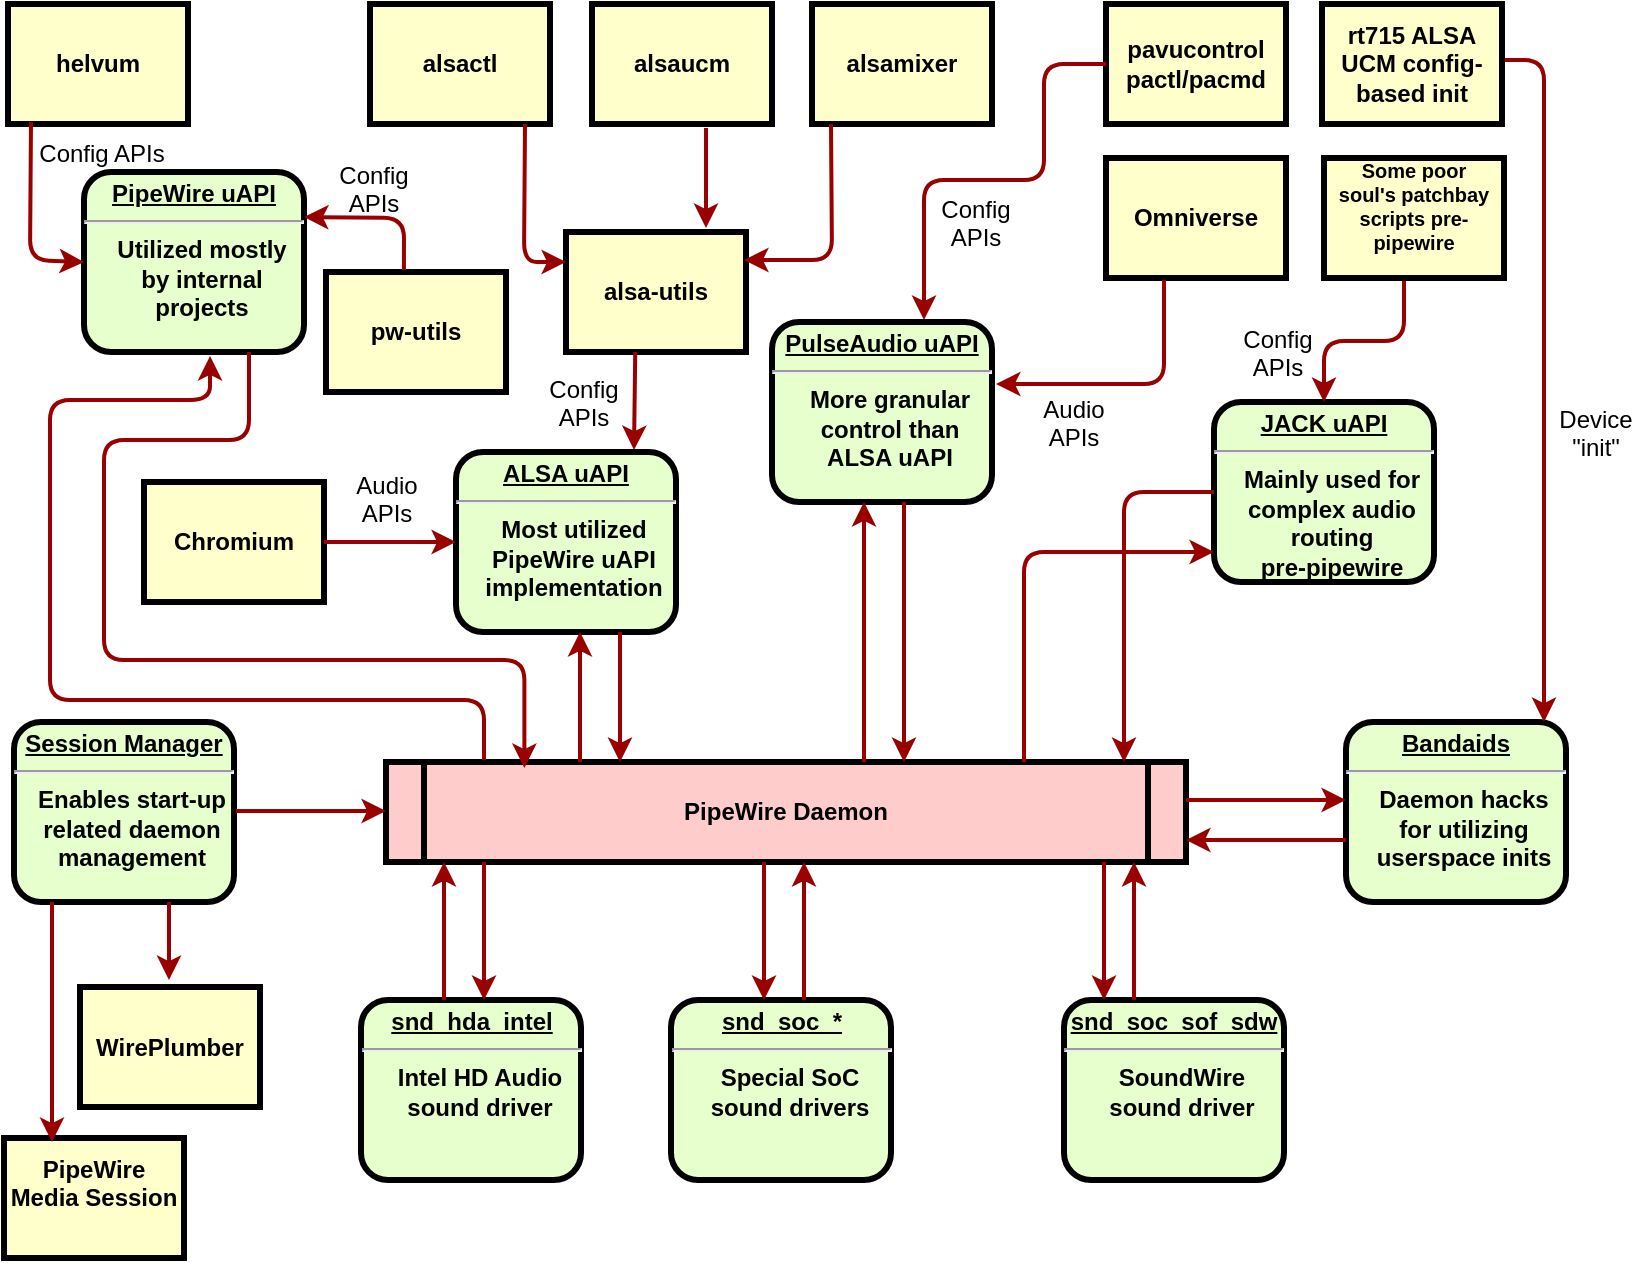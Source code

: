 <mxfile version="21.7.2" type="github">
  <diagram name="Page-1" id="c7558073-3199-34d8-9f00-42111426c3f3">
    <mxGraphModel dx="1434" dy="914" grid="1" gridSize="10" guides="1" tooltips="1" connect="1" arrows="1" fold="1" page="1" pageScale="1" pageWidth="826" pageHeight="1169" background="none" math="0" shadow="0">
      <root>
        <mxCell id="0" />
        <mxCell id="1" parent="0" />
        <mxCell id="2" value="&lt;p style=&quot;margin: 0px; margin-top: 4px; text-align: center; text-decoration: underline;&quot;&gt;&lt;strong&gt;ALSA uAPI&lt;br&gt;&lt;/strong&gt;&lt;/p&gt;&lt;hr&gt;&lt;p style=&quot;margin: 0px; margin-left: 8px;&quot;&gt;Most utilized&lt;/p&gt;&lt;p style=&quot;margin: 0px; margin-left: 8px;&quot;&gt;PipeWire uAPI&lt;/p&gt;&lt;p style=&quot;margin: 0px; margin-left: 8px;&quot;&gt;implementation&lt;br&gt;&lt;/p&gt;" style="verticalAlign=middle;align=center;overflow=fill;fontSize=12;fontFamily=Helvetica;html=1;rounded=1;fontStyle=1;strokeWidth=3;fillColor=#E6FFCC" parent="1" vertex="1">
          <mxGeometry x="236" y="236" width="110" height="90" as="geometry" />
        </mxCell>
        <mxCell id="3" value="alsa-utils" style="whiteSpace=wrap;align=center;verticalAlign=middle;fontStyle=1;strokeWidth=3;fillColor=#FFFFCC" parent="1" vertex="1">
          <mxGeometry x="291" y="126" width="90" height="60" as="geometry" />
        </mxCell>
        <UserObject label="Chromium" link="https://github.com/microsoft/wslg/issues/864" linkTarget="_blank" id="4">
          <mxCell style="whiteSpace=wrap;align=center;verticalAlign=middle;fontStyle=1;strokeWidth=3;fillColor=#FFFFCC" parent="1" vertex="1">
            <mxGeometry x="80" y="251" width="90" height="60" as="geometry" />
          </mxCell>
        </UserObject>
        <mxCell id="5" value="PipeWire Daemon" style="shape=process;whiteSpace=wrap;align=center;verticalAlign=middle;size=0.048;fontStyle=1;strokeWidth=3;fillColor=#FFCCCC" parent="1" vertex="1">
          <mxGeometry x="201.0" y="391" width="400" height="50" as="geometry" />
        </mxCell>
        <mxCell id="6" value="&lt;p style=&quot;margin: 0px; margin-top: 4px; text-align: center; text-decoration: underline;&quot;&gt;&lt;strong&gt;PulseAudio uAPI&lt;br&gt;&lt;/strong&gt;&lt;/p&gt;&lt;hr&gt;&lt;p style=&quot;margin: 0px; margin-left: 8px;&quot;&gt;More granular&lt;/p&gt;&lt;p style=&quot;margin: 0px; margin-left: 8px;&quot;&gt;control than&lt;/p&gt;&lt;p style=&quot;margin: 0px; margin-left: 8px;&quot;&gt;ALSA uAPI&lt;br&gt;&lt;/p&gt;" style="verticalAlign=middle;align=center;overflow=fill;fontSize=12;fontFamily=Helvetica;html=1;rounded=1;fontStyle=1;strokeWidth=3;fillColor=#E6FFCC" parent="1" vertex="1">
          <mxGeometry x="394" y="171" width="110" height="90" as="geometry" />
        </mxCell>
        <UserObject label="&lt;p style=&quot;margin: 0px; margin-top: 4px; text-align: center; text-decoration: underline;&quot;&gt;&lt;strong&gt;Bandaids&lt;br&gt;&lt;/strong&gt;&lt;/p&gt;&lt;hr&gt;&lt;p style=&quot;margin: 0px; margin-left: 8px;&quot;&gt;Daemon hacks&lt;/p&gt;&lt;p style=&quot;margin: 0px; margin-left: 8px;&quot;&gt;for utilizing&lt;/p&gt;&lt;p style=&quot;margin: 0px; margin-left: 8px;&quot;&gt;userspace inits&lt;br&gt;&lt;/p&gt;" link="https://pipewire.pages.freedesktop.org/wireplumber/configuration/alsa.html#device-properties" id="7">
          <mxCell style="verticalAlign=middle;align=center;overflow=fill;fontSize=12;fontFamily=Helvetica;html=1;rounded=1;fontStyle=1;strokeWidth=3;fillColor=#E6FFCC" parent="1" vertex="1">
            <mxGeometry x="681" y="371" width="110" height="90" as="geometry" />
          </mxCell>
        </UserObject>
        <mxCell id="8" value="&lt;p style=&quot;margin: 0px; margin-top: 4px; text-align: center; text-decoration: underline;&quot;&gt;&lt;strong&gt;JACK uAPI&lt;br&gt;&lt;/strong&gt;&lt;/p&gt;&lt;hr&gt;&lt;p style=&quot;margin: 0px; margin-left: 8px;&quot;&gt;Mainly used for&lt;/p&gt;&lt;p style=&quot;margin: 0px; margin-left: 8px;&quot;&gt;complex audio&lt;/p&gt;&lt;p style=&quot;margin: 0px; margin-left: 8px;&quot;&gt;routing&lt;/p&gt;&lt;p style=&quot;margin: 0px; margin-left: 8px;&quot;&gt;pre-pipewire&lt;br&gt;&lt;/p&gt;" style="verticalAlign=middle;align=center;overflow=fill;fontSize=12;fontFamily=Helvetica;html=1;rounded=1;fontStyle=1;strokeWidth=3;fillColor=#E6FFCC" parent="1" vertex="1">
          <mxGeometry x="615" y="211" width="110" height="90" as="geometry" />
        </mxCell>
        <UserObject label="&lt;p style=&quot;margin: 0px; margin-top: 4px; text-align: center; text-decoration: underline;&quot;&gt;&lt;strong&gt;snd_soc_sof_sdw&lt;br&gt;&lt;/strong&gt;&lt;/p&gt;&lt;hr&gt;&lt;p style=&quot;margin: 0px; margin-left: 8px;&quot;&gt;SoundWire&lt;/p&gt;&lt;p style=&quot;margin: 0px; margin-left: 8px;&quot;&gt;sound driver&lt;br&gt;&lt;/p&gt;" link="https://docs.kernel.org/driver-api/soundwire/summary.html" linkTarget="_blank" id="9">
          <mxCell style="verticalAlign=middle;align=center;overflow=fill;fontSize=12;fontFamily=Helvetica;html=1;rounded=1;fontStyle=1;strokeWidth=3;fillColor=#E6FFCC" parent="1" vertex="1">
            <mxGeometry x="540" y="510" width="110" height="90" as="geometry" />
          </mxCell>
        </UserObject>
        <UserObject label="&lt;p style=&quot;margin: 0px; margin-top: 4px; text-align: center; text-decoration: underline;&quot;&gt;&lt;strong&gt;snd_hda_intel&lt;br&gt;&lt;/strong&gt;&lt;/p&gt;&lt;hr&gt;&lt;p style=&quot;margin: 0px; margin-left: 8px;&quot;&gt;Intel HD Audio&lt;/p&gt;&lt;p style=&quot;margin: 0px; margin-left: 8px;&quot;&gt;sound driver&lt;br&gt;&lt;/p&gt;" link="https://docs.kernel.org/sound/hd-audio/notes.html" linkTarget="_blank" id="10">
          <mxCell style="verticalAlign=middle;align=center;overflow=fill;fontSize=12;fontFamily=Helvetica;html=1;rounded=1;fontStyle=1;strokeWidth=3;fillColor=#E6FFCC" parent="1" vertex="1">
            <mxGeometry x="188.5" y="510" width="110" height="90" as="geometry" />
          </mxCell>
        </UserObject>
        <mxCell id="12" value="pavucontrol&#xa;pactl/pacmd" style="whiteSpace=wrap;align=center;verticalAlign=middle;fontStyle=1;strokeWidth=3;fillColor=#FFFFCC" parent="1" vertex="1">
          <mxGeometry x="561" y="12.0" width="90" height="60" as="geometry" />
        </mxCell>
        <mxCell id="14" value="WirePlumber" style="whiteSpace=wrap;align=center;verticalAlign=middle;fontStyle=1;strokeWidth=3;fillColor=#FFFFCC" parent="1" vertex="1">
          <mxGeometry x="48.0" y="503.5" width="90" height="60" as="geometry" />
        </mxCell>
        <mxCell id="36" value="" style="edgeStyle=none;noEdgeStyle=1;strokeColor=#990000;strokeWidth=2;entryX=0.9;entryY=-0.011;entryDx=0;entryDy=0;entryPerimeter=0;" parent="1" edge="1">
          <mxGeometry width="100" height="100" relative="1" as="geometry">
            <mxPoint x="325.62" y="186" as="sourcePoint" />
            <mxPoint x="325" y="235.01" as="targetPoint" />
          </mxGeometry>
        </mxCell>
        <mxCell id="37" value="" style="edgeStyle=none;noEdgeStyle=1;strokeColor=#990000;strokeWidth=2" parent="1" source="4" target="2" edge="1">
          <mxGeometry width="100" height="100" relative="1" as="geometry">
            <mxPoint x="280" y="190" as="sourcePoint" />
            <mxPoint x="380" y="90" as="targetPoint" />
          </mxGeometry>
        </mxCell>
        <mxCell id="11" value="&lt;p style=&quot;margin: 0px; margin-top: 4px; text-align: center; text-decoration: underline;&quot;&gt;&lt;strong&gt;snd_soc_*&lt;br&gt;&lt;/strong&gt;&lt;/p&gt;&lt;hr&gt;&lt;p style=&quot;margin: 0px; margin-left: 8px;&quot;&gt;Special SoC&lt;/p&gt;&lt;p style=&quot;margin: 0px; margin-left: 8px;&quot;&gt;sound drivers&lt;br&gt;&lt;/p&gt;" style="verticalAlign=middle;align=center;overflow=fill;fontSize=12;fontFamily=Helvetica;html=1;rounded=1;fontStyle=1;strokeWidth=3;fillColor=#E6FFCC" parent="1" vertex="1">
          <mxGeometry x="343.5" y="510" width="110" height="90" as="geometry" />
        </mxCell>
        <mxCell id="52" value="Audio&#xa;APIs" style="text;spacingTop=-5;align=center" parent="1" vertex="1">
          <mxGeometry x="190" y="244" width="23" height="29" as="geometry" />
        </mxCell>
        <mxCell id="53" value="Config&#xa;APIs&#xa;" style="text;spacingTop=-5;align=center" parent="1" vertex="1">
          <mxGeometry x="285" y="196" width="30" height="20" as="geometry" />
        </mxCell>
        <mxCell id="55" value="" style="edgeStyle=elbowEdgeStyle;elbow=horizontal;strokeColor=#990000;strokeWidth=2" parent="1" edge="1">
          <mxGeometry width="100" height="100" relative="1" as="geometry">
            <mxPoint x="298" y="391" as="sourcePoint" />
            <mxPoint x="298" y="326" as="targetPoint" />
            <Array as="points">
              <mxPoint x="298" y="370" />
            </Array>
          </mxGeometry>
        </mxCell>
        <mxCell id="56" value="" style="edgeStyle=elbowEdgeStyle;elbow=horizontal;strokeColor=#990000;strokeWidth=2" parent="1" edge="1">
          <mxGeometry width="100" height="100" relative="1" as="geometry">
            <mxPoint x="318" y="326" as="sourcePoint" />
            <mxPoint x="318" y="391" as="targetPoint" />
            <Array as="points">
              <mxPoint x="318" y="360" />
            </Array>
          </mxGeometry>
        </mxCell>
        <mxCell id="58" value="" style="edgeStyle=elbowEdgeStyle;elbow=horizontal;strokeColor=#990000;strokeWidth=2" parent="1" source="5" target="6" edge="1">
          <mxGeometry width="100" height="100" relative="1" as="geometry">
            <mxPoint x="380" y="370" as="sourcePoint" />
            <mxPoint x="480" y="270" as="targetPoint" />
            <Array as="points">
              <mxPoint x="440" y="310" />
            </Array>
          </mxGeometry>
        </mxCell>
        <mxCell id="59" value="" style="edgeStyle=elbowEdgeStyle;elbow=horizontal;strokeColor=#990000;strokeWidth=2" parent="1" source="6" target="5" edge="1">
          <mxGeometry width="100" height="100" relative="1" as="geometry">
            <mxPoint x="350" y="370" as="sourcePoint" />
            <mxPoint x="450" y="270" as="targetPoint" />
            <Array as="points">
              <mxPoint x="460" y="320" />
            </Array>
          </mxGeometry>
        </mxCell>
        <mxCell id="62" value="Config&#xa;APIs&#xa;" style="text;spacingTop=-5;align=center" parent="1" vertex="1">
          <mxGeometry x="481.0" y="106.0" width="30" height="20" as="geometry" />
        </mxCell>
        <mxCell id="63" value="Config&#xa;APIs&#xa;" style="text;spacingTop=-5;align=center" parent="1" vertex="1">
          <mxGeometry x="632" y="171.0" width="30" height="20" as="geometry" />
        </mxCell>
        <mxCell id="64" value="Device&#xa;&quot;init&quot;&#xa;" style="text;spacingTop=-5;align=center" parent="1" vertex="1">
          <mxGeometry x="791.0" y="211.0" width="30" height="20" as="geometry" />
        </mxCell>
        <mxCell id="65" value="" style="edgeStyle=orthogonalEdgeStyle;elbow=horizontal;strokeColor=#990000;strokeWidth=2" parent="1" source="12" edge="1">
          <mxGeometry width="100" height="100" relative="1" as="geometry">
            <mxPoint x="360" y="80.0" as="sourcePoint" />
            <mxPoint x="470" y="170" as="targetPoint" />
            <Array as="points">
              <mxPoint x="530" y="42" />
              <mxPoint x="530" y="100" />
              <mxPoint x="470" y="100" />
            </Array>
          </mxGeometry>
        </mxCell>
        <mxCell id="66" value="" style="edgeStyle=elbowEdgeStyle;elbow=vertical;strokeColor=#990000;strokeWidth=2" parent="1" target="8" edge="1">
          <mxGeometry width="100" height="100" relative="1" as="geometry">
            <mxPoint x="710" y="150" as="sourcePoint" />
            <mxPoint x="530" y="250" as="targetPoint" />
          </mxGeometry>
        </mxCell>
        <UserObject label="" link="https://gitlab.freedesktop.org/pipewire/pipewire/-/issues/1596" linkTarget="_blank" id="67">
          <mxCell style="edgeStyle=elbowEdgeStyle;elbow=horizontal;strokeColor=#990000;strokeWidth=2" parent="1" target="7" edge="1">
            <mxGeometry width="100" height="100" relative="1" as="geometry">
              <mxPoint x="760" y="40" as="sourcePoint" />
              <mxPoint x="660.0" y="360" as="targetPoint" />
              <Array as="points">
                <mxPoint x="780" y="271" />
              </Array>
            </mxGeometry>
          </mxCell>
        </UserObject>
        <mxCell id="68" value="" style="edgeStyle=elbowEdgeStyle;elbow=horizontal;strokeColor=#990000;strokeWidth=2" parent="1" source="8" target="5" edge="1">
          <mxGeometry width="100" height="100" relative="1" as="geometry">
            <mxPoint x="570" y="380" as="sourcePoint" />
            <mxPoint x="510" y="250" as="targetPoint" />
            <Array as="points">
              <mxPoint x="570" y="360" />
            </Array>
          </mxGeometry>
        </mxCell>
        <mxCell id="69" value="" style="edgeStyle=segmentEdgeStyle;strokeColor=#990000;strokeWidth=2" parent="1" source="5" target="8" edge="1">
          <mxGeometry width="100" height="100" relative="1" as="geometry">
            <mxPoint x="340" y="360" as="sourcePoint" />
            <mxPoint x="440" y="260" as="targetPoint" />
            <Array as="points">
              <mxPoint x="520" y="286" />
            </Array>
          </mxGeometry>
        </mxCell>
        <mxCell id="72" value="" style="edgeStyle=elbowEdgeStyle;elbow=vertical;strokeColor=#990000;strokeWidth=2" parent="1" source="5" target="7" edge="1">
          <mxGeometry width="100" height="100" relative="1" as="geometry">
            <mxPoint x="500" y="500" as="sourcePoint" />
            <mxPoint x="600" y="400" as="targetPoint" />
            <Array as="points">
              <mxPoint x="650" y="410" />
            </Array>
          </mxGeometry>
        </mxCell>
        <mxCell id="73" value="" style="edgeStyle=elbowEdgeStyle;elbow=vertical;strokeColor=#990000;strokeWidth=2" parent="1" source="7" target="5" edge="1">
          <mxGeometry width="100" height="100" relative="1" as="geometry">
            <mxPoint x="460" y="500" as="sourcePoint" />
            <mxPoint x="560" y="400" as="targetPoint" />
            <Array as="points">
              <mxPoint x="650" y="430" />
            </Array>
          </mxGeometry>
        </mxCell>
        <mxCell id="76" value="" style="edgeStyle=elbowEdgeStyle;elbow=horizontal;strokeColor=#990000;strokeWidth=2" parent="1" edge="1">
          <mxGeometry width="100" height="100" relative="1" as="geometry">
            <mxPoint x="575" y="510" as="sourcePoint" />
            <mxPoint x="575" y="441" as="targetPoint" />
            <Array as="points">
              <mxPoint x="575" y="470" />
            </Array>
          </mxGeometry>
        </mxCell>
        <mxCell id="77" value="" style="edgeStyle=elbowEdgeStyle;elbow=horizontal;strokeColor=#990000;strokeWidth=2" parent="1" source="5" target="9" edge="1">
          <mxGeometry width="100" height="100" relative="1" as="geometry">
            <mxPoint x="400" y="590" as="sourcePoint" />
            <mxPoint x="500" y="490" as="targetPoint" />
            <Array as="points">
              <mxPoint x="560" y="480" />
            </Array>
          </mxGeometry>
        </mxCell>
        <mxCell id="88" value="" style="edgeStyle=elbowEdgeStyle;elbow=horizontal;strokeColor=#990000;strokeWidth=2" parent="1" source="5" target="11" edge="1">
          <mxGeometry width="100" height="100" relative="1" as="geometry">
            <mxPoint x="50" y="500" as="sourcePoint" />
            <mxPoint x="150" y="400" as="targetPoint" />
            <Array as="points">
              <mxPoint x="390" y="470" />
            </Array>
          </mxGeometry>
        </mxCell>
        <mxCell id="89" value="" style="edgeStyle=elbowEdgeStyle;elbow=horizontal;strokeColor=#990000;strokeWidth=2" parent="1" source="11" target="5" edge="1">
          <mxGeometry width="100" height="100" relative="1" as="geometry">
            <mxPoint x="60.0" y="510" as="sourcePoint" />
            <mxPoint x="160.0" y="410" as="targetPoint" />
            <Array as="points">
              <mxPoint x="410" y="470" />
            </Array>
          </mxGeometry>
        </mxCell>
        <mxCell id="92" value="" style="edgeStyle=elbowEdgeStyle;elbow=horizontal;strokeColor=#990000;strokeWidth=2" parent="1" source="5" target="10" edge="1">
          <mxGeometry width="100" height="100" relative="1" as="geometry">
            <mxPoint x="30.0" y="500" as="sourcePoint" />
            <mxPoint x="130.0" y="400" as="targetPoint" />
            <Array as="points">
              <mxPoint x="250" y="470" />
            </Array>
          </mxGeometry>
        </mxCell>
        <mxCell id="93" value="" style="edgeStyle=elbowEdgeStyle;elbow=horizontal;strokeColor=#990000;strokeWidth=2" parent="1" source="10" target="5" edge="1">
          <mxGeometry width="100" height="100" relative="1" as="geometry">
            <mxPoint x="40" y="510" as="sourcePoint" />
            <mxPoint x="140" y="410" as="targetPoint" />
            <Array as="points">
              <mxPoint x="230" y="470" />
            </Array>
          </mxGeometry>
        </mxCell>
        <mxCell id="_4jMub0fH_prdepd_eTP-96" value="&lt;p style=&quot;margin: 0px; margin-top: 4px; text-align: center; text-decoration: underline;&quot;&gt;&lt;strong&gt;PipeWire uAPI&lt;br&gt;&lt;/strong&gt;&lt;/p&gt;&lt;hr&gt;&lt;p style=&quot;margin: 0px; margin-left: 8px;&quot;&gt;Utilized mostly&lt;/p&gt;&lt;p style=&quot;margin: 0px; margin-left: 8px;&quot;&gt;by internal&lt;/p&gt;&lt;p style=&quot;margin: 0px; margin-left: 8px;&quot;&gt;projects&lt;br&gt;&lt;/p&gt;" style="verticalAlign=middle;align=center;overflow=fill;fontSize=12;fontFamily=Helvetica;html=1;rounded=1;fontStyle=1;strokeWidth=3;fillColor=#E6FFCC" vertex="1" parent="1">
          <mxGeometry x="50" y="96" width="110" height="90" as="geometry" />
        </mxCell>
        <mxCell id="_4jMub0fH_prdepd_eTP-100" value="" style="edgeStyle=segmentEdgeStyle;strokeColor=#990000;strokeWidth=2;exitX=0.75;exitY=1;exitDx=0;exitDy=0;entryX=0.173;entryY=0.06;entryDx=0;entryDy=0;entryPerimeter=0;" edge="1" parent="1" source="_4jMub0fH_prdepd_eTP-96" target="5">
          <mxGeometry width="100" height="100" relative="1" as="geometry">
            <mxPoint x="50" y="323.5" as="sourcePoint" />
            <mxPoint x="145" y="390" as="targetPoint" />
            <Array as="points">
              <mxPoint x="133" y="230" />
              <mxPoint x="60" y="230" />
              <mxPoint x="60" y="340" />
              <mxPoint x="270" y="340" />
            </Array>
          </mxGeometry>
        </mxCell>
        <mxCell id="_4jMub0fH_prdepd_eTP-101" value="alsamixer" style="whiteSpace=wrap;align=center;verticalAlign=middle;fontStyle=1;strokeWidth=3;fillColor=#FFFFCC" vertex="1" parent="1">
          <mxGeometry x="414" y="12" width="90" height="60" as="geometry" />
        </mxCell>
        <mxCell id="_4jMub0fH_prdepd_eTP-102" value="alsaucm" style="whiteSpace=wrap;align=center;verticalAlign=middle;fontStyle=1;strokeWidth=3;fillColor=#FFFFCC" vertex="1" parent="1">
          <mxGeometry x="304" y="12" width="90" height="60" as="geometry" />
        </mxCell>
        <mxCell id="_4jMub0fH_prdepd_eTP-103" value="alsactl" style="whiteSpace=wrap;align=center;verticalAlign=middle;fontStyle=1;strokeWidth=3;fillColor=#FFFFCC" vertex="1" parent="1">
          <mxGeometry x="193" y="12" width="90" height="60" as="geometry" />
        </mxCell>
        <mxCell id="_4jMub0fH_prdepd_eTP-104" value="" style="edgeStyle=none;noEdgeStyle=1;strokeColor=#990000;strokeWidth=2;entryX=0;entryY=0.25;entryDx=0;entryDy=0;" edge="1" parent="1" target="3">
          <mxGeometry width="100" height="100" relative="1" as="geometry">
            <mxPoint x="270.5" y="72" as="sourcePoint" />
            <mxPoint x="270.5" y="122" as="targetPoint" />
            <Array as="points">
              <mxPoint x="270" y="141" />
            </Array>
          </mxGeometry>
        </mxCell>
        <mxCell id="_4jMub0fH_prdepd_eTP-106" value="" style="edgeStyle=none;noEdgeStyle=1;strokeColor=#990000;strokeWidth=2" edge="1" parent="1">
          <mxGeometry width="100" height="100" relative="1" as="geometry">
            <mxPoint x="361" y="74" as="sourcePoint" />
            <mxPoint x="361" y="124" as="targetPoint" />
          </mxGeometry>
        </mxCell>
        <mxCell id="_4jMub0fH_prdepd_eTP-107" value="" style="edgeStyle=none;noEdgeStyle=1;strokeColor=#990000;strokeWidth=2;" edge="1" parent="1">
          <mxGeometry width="100" height="100" relative="1" as="geometry">
            <mxPoint x="423.5" y="72" as="sourcePoint" />
            <mxPoint x="380" y="140" as="targetPoint" />
            <Array as="points">
              <mxPoint x="424" y="140" />
            </Array>
          </mxGeometry>
        </mxCell>
        <mxCell id="_4jMub0fH_prdepd_eTP-108" value="" style="edgeStyle=segmentEdgeStyle;strokeColor=#990000;strokeWidth=2;entryX=0.573;entryY=1.022;entryDx=0;entryDy=0;entryPerimeter=0;" edge="1" parent="1" target="_4jMub0fH_prdepd_eTP-96">
          <mxGeometry width="100" height="100" relative="1" as="geometry">
            <mxPoint x="250" y="390" as="sourcePoint" />
            <mxPoint x="120" y="190" as="targetPoint" />
            <Array as="points">
              <mxPoint x="250" y="360" />
              <mxPoint x="33" y="360" />
              <mxPoint x="33" y="210" />
              <mxPoint x="113" y="210" />
            </Array>
          </mxGeometry>
        </mxCell>
        <mxCell id="_4jMub0fH_prdepd_eTP-109" value="helvum" style="whiteSpace=wrap;align=center;verticalAlign=middle;fontStyle=1;strokeWidth=3;fillColor=#FFFFCC" vertex="1" parent="1">
          <mxGeometry x="12" y="12" width="90" height="60" as="geometry" />
        </mxCell>
        <mxCell id="_4jMub0fH_prdepd_eTP-110" value="" style="edgeStyle=none;noEdgeStyle=1;strokeColor=#990000;strokeWidth=2;entryX=0;entryY=0.5;entryDx=0;entryDy=0;" edge="1" parent="1" target="_4jMub0fH_prdepd_eTP-96">
          <mxGeometry width="100" height="100" relative="1" as="geometry">
            <mxPoint x="23.5" y="71" as="sourcePoint" />
            <mxPoint x="44" y="140" as="targetPoint" />
            <Array as="points">
              <mxPoint x="23" y="140" />
            </Array>
          </mxGeometry>
        </mxCell>
        <mxCell id="_4jMub0fH_prdepd_eTP-111" value="pw-utils" style="whiteSpace=wrap;align=center;verticalAlign=middle;fontStyle=1;strokeWidth=3;fillColor=#FFFFCC" vertex="1" parent="1">
          <mxGeometry x="171" y="146" width="90" height="60" as="geometry" />
        </mxCell>
        <mxCell id="_4jMub0fH_prdepd_eTP-112" value="" style="edgeStyle=none;noEdgeStyle=1;strokeColor=#990000;strokeWidth=2;entryX=1;entryY=0.25;entryDx=0;entryDy=0;exitX=0.433;exitY=-0.017;exitDx=0;exitDy=0;exitPerimeter=0;" edge="1" parent="1" source="_4jMub0fH_prdepd_eTP-111" target="_4jMub0fH_prdepd_eTP-96">
          <mxGeometry width="100" height="100" relative="1" as="geometry">
            <mxPoint x="210" y="140" as="sourcePoint" />
            <mxPoint x="234" y="165" as="targetPoint" />
            <Array as="points">
              <mxPoint x="210" y="119" />
            </Array>
          </mxGeometry>
        </mxCell>
        <mxCell id="_4jMub0fH_prdepd_eTP-113" value="Config&#xa;APIs&#xa;" style="text;spacingTop=-5;align=center" vertex="1" parent="1">
          <mxGeometry x="180" y="89" width="30" height="20" as="geometry" />
        </mxCell>
        <mxCell id="_4jMub0fH_prdepd_eTP-114" value="Config APIs&#xa;" style="text;spacingTop=-5;align=center" vertex="1" parent="1">
          <mxGeometry x="24" y="78" width="70" height="20" as="geometry" />
        </mxCell>
        <mxCell id="_4jMub0fH_prdepd_eTP-116" value="Omniverse" style="whiteSpace=wrap;align=center;verticalAlign=middle;fontStyle=1;strokeWidth=3;fillColor=#FFFFCC" vertex="1" parent="1">
          <mxGeometry x="561" y="89.0" width="90" height="60" as="geometry" />
        </mxCell>
        <mxCell id="_4jMub0fH_prdepd_eTP-117" value="" style="edgeStyle=none;noEdgeStyle=1;strokeColor=#990000;strokeWidth=2;entryX=1.018;entryY=0.344;entryDx=0;entryDy=0;entryPerimeter=0;" edge="1" parent="1" target="6">
          <mxGeometry width="100" height="100" relative="1" as="geometry">
            <mxPoint x="590" y="150" as="sourcePoint" />
            <mxPoint x="530" y="217" as="targetPoint" />
            <Array as="points">
              <mxPoint x="590" y="202" />
            </Array>
          </mxGeometry>
        </mxCell>
        <mxCell id="_4jMub0fH_prdepd_eTP-118" value="Audio&#xa;APIs" style="text;spacingTop=-5;align=center" vertex="1" parent="1">
          <mxGeometry x="530.0" y="206.0" width="30" height="20" as="geometry" />
        </mxCell>
        <mxCell id="_4jMub0fH_prdepd_eTP-119" value="Some poor&#xa;soul&#39;s patchbay scripts pre-pipewire&#xa;" style="whiteSpace=wrap;align=center;verticalAlign=middle;fontStyle=1;strokeWidth=3;fillColor=#FFFFCC;fontSize=10;" vertex="1" parent="1">
          <mxGeometry x="670" y="89.0" width="90" height="60" as="geometry" />
        </mxCell>
        <UserObject label="rt715 ALSA UCM config-based init" link="https://github.com/alsa-project/alsa-ucm-conf/blame/d42e1d149ba14084617819b85ef3cb824d177112/ucm2/codecs/rt715/init.conf#L3-L8" linkTarget="_blank" id="_4jMub0fH_prdepd_eTP-121">
          <mxCell style="whiteSpace=wrap;align=center;verticalAlign=middle;fontStyle=1;strokeWidth=3;fillColor=#FFFFCC" vertex="1" parent="1">
            <mxGeometry x="669" y="12.0" width="90" height="60" as="geometry" />
          </mxCell>
        </UserObject>
        <UserObject label="&lt;p style=&quot;margin: 0px; margin-top: 4px; text-align: center; text-decoration: underline;&quot;&gt;&lt;strong&gt;Session Manager&lt;br&gt;&lt;/strong&gt;&lt;/p&gt;&lt;hr&gt;&lt;p style=&quot;margin: 0px; margin-left: 8px;&quot;&gt;Enables start-up&lt;/p&gt;&lt;p style=&quot;margin: 0px; margin-left: 8px;&quot;&gt;related daemon&lt;/p&gt;&lt;p style=&quot;margin: 0px; margin-left: 8px;&quot;&gt;management&lt;br&gt;&lt;/p&gt;" link="https://pipewire.pages.freedesktop.org/wireplumber/configuration/alsa.html#device-properties" id="_4jMub0fH_prdepd_eTP-122">
          <mxCell style="verticalAlign=middle;align=center;overflow=fill;fontSize=12;fontFamily=Helvetica;html=1;rounded=1;fontStyle=1;strokeWidth=3;fillColor=#E6FFCC" vertex="1" parent="1">
            <mxGeometry x="15" y="371" width="110" height="90" as="geometry" />
          </mxCell>
        </UserObject>
        <mxCell id="_4jMub0fH_prdepd_eTP-124" value="" style="edgeStyle=elbowEdgeStyle;elbow=vertical;strokeColor=#990000;strokeWidth=2" edge="1" parent="1">
          <mxGeometry width="100" height="100" relative="1" as="geometry">
            <mxPoint x="126" y="415.5" as="sourcePoint" />
            <mxPoint x="201" y="415.5" as="targetPoint" />
            <Array as="points">
              <mxPoint x="175" y="415.5" />
            </Array>
          </mxGeometry>
        </mxCell>
        <mxCell id="_4jMub0fH_prdepd_eTP-125" value="PipeWire&#xa;Media Session&#xa;" style="whiteSpace=wrap;align=center;verticalAlign=middle;fontStyle=1;strokeWidth=3;fillColor=#FFFFCC" vertex="1" parent="1">
          <mxGeometry x="10.0" y="579.0" width="90" height="60" as="geometry" />
        </mxCell>
        <mxCell id="_4jMub0fH_prdepd_eTP-127" value="" style="edgeStyle=elbowEdgeStyle;elbow=horizontal;strokeColor=#990000;strokeWidth=2;exitX=0.156;exitY=0.033;exitDx=0;exitDy=0;exitPerimeter=0;" edge="1" parent="1">
          <mxGeometry width="100" height="100" relative="1" as="geometry">
            <mxPoint x="34" y="461" as="sourcePoint" />
            <mxPoint x="34.04" y="580.98" as="targetPoint" />
            <Array as="points">
              <mxPoint x="34" y="490" />
            </Array>
          </mxGeometry>
        </mxCell>
        <mxCell id="_4jMub0fH_prdepd_eTP-128" value="" style="edgeStyle=elbowEdgeStyle;elbow=horizontal;strokeColor=#990000;strokeWidth=2" edge="1" parent="1">
          <mxGeometry width="100" height="100" relative="1" as="geometry">
            <mxPoint x="92.5" y="461" as="sourcePoint" />
            <mxPoint x="93" y="500" as="targetPoint" />
            <Array as="points">
              <mxPoint x="92.5" y="490" />
            </Array>
          </mxGeometry>
        </mxCell>
      </root>
    </mxGraphModel>
  </diagram>
</mxfile>
